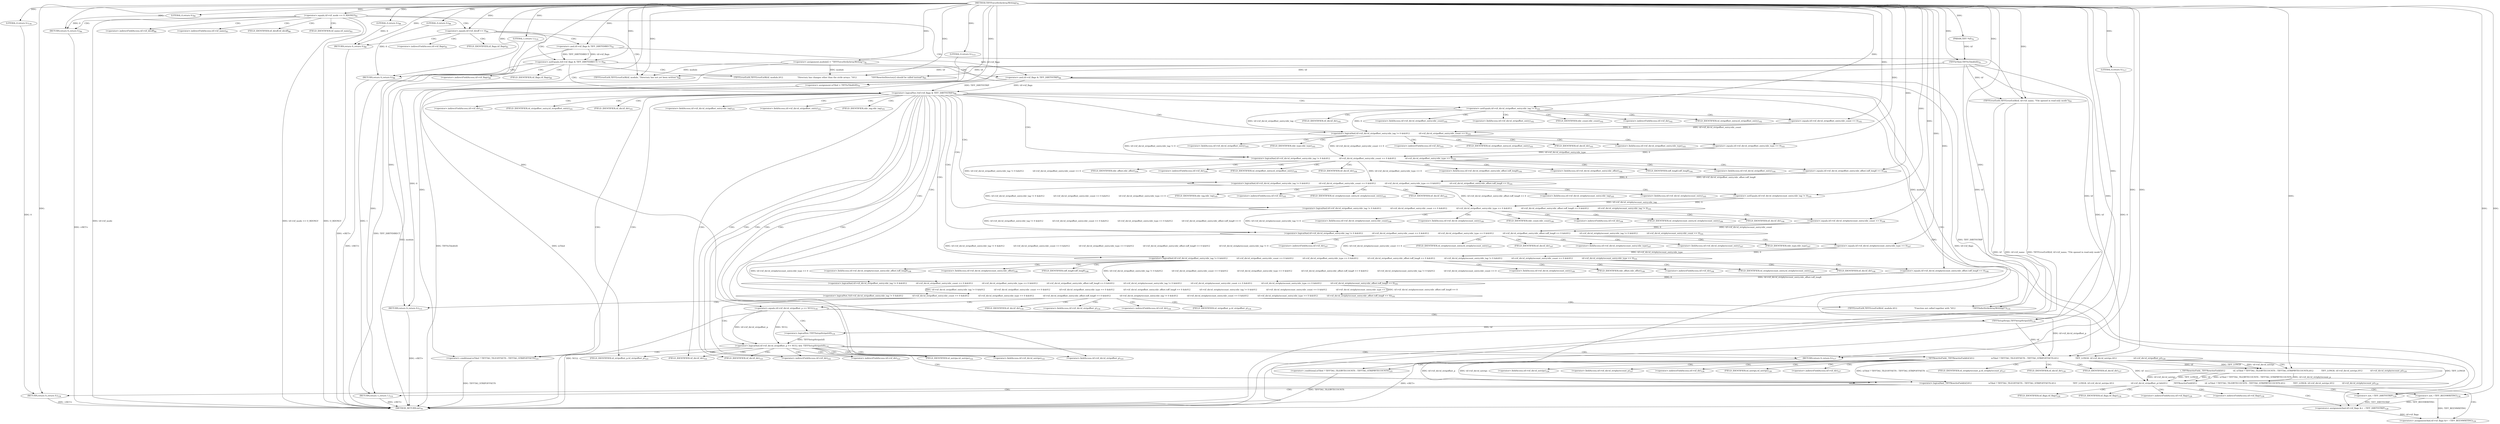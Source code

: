digraph "TIFFForceStrileArrayWriting" {  
"5950" [label = <(METHOD,TIFFForceStrileArrayWriting)<SUB>76</SUB>> ]
"6173" [label = <(METHOD_RETURN,int)<SUB>76</SUB>> ]
"5951" [label = <(PARAM,TIFF *tif)<SUB>76</SUB>> ]
"5954" [label = <(&lt;operator&gt;.assignment,module[] = &quot;TIFFForceStrileArrayWriting&quot;)<SUB>78</SUB>> ]
"5958" [label = <(&lt;operator&gt;.assignment,isTiled = TIFFIsTiled(tif))<SUB>79</SUB>> ]
"6171" [label = <(RETURN,return 0;,return 0;)<SUB>134</SUB>> ]
"5963" [label = <(&lt;operator&gt;.equals,tif-&gt;tif_mode == O_RDONLY)<SUB>81</SUB>> ]
"5978" [label = <(&lt;operator&gt;.equals,tif-&gt;tif_diroff == 0)<SUB>86</SUB>> ]
"5991" [label = <(&lt;operator&gt;.notEquals,(tif-&gt;tif_flags &amp; TIFF_DIRTYDIRECT) != 0)<SUB>91</SUB>> ]
"6006" [label = <(&lt;operator&gt;.logicalNot,!(tif-&gt;tif_flags &amp; TIFF_DIRTYSTRIP))<SUB>99</SUB>> ]
"6121" [label = <(&lt;operator&gt;.logicalAnd,_TIFFRewriteField(tif,\012                          isTiled ? TIFFTAG_TILEOFFSETS : TIFFTAG_STRIPOFFSETS,\012                          TIFF_LONG8, tif-&gt;tif_dir.td_nstrips,\012                          tif-&gt;tif_dir.td_stripoffset_p) &amp;&amp;\012        _TIFFRewriteField(\012            tif, isTiled ? TIFFTAG_TILEBYTECOUNTS : TIFFTAG_STRIPBYTECOUNTS,\012            TIFF_LONG8, tif-&gt;tif_dir.td_nstrips,\012            tif-&gt;tif_dir.td_stripbytecount_p))<SUB>120</SUB>> ]
"6172" [label = <(LITERAL,0,return 0;)<SUB>134</SUB>> ]
"5960" [label = <(TIFFIsTiled,TIFFIsTiled(tif))<SUB>79</SUB>> ]
"5969" [label = <(TIFFErrorExtR,TIFFErrorExtR(tif, tif-&gt;tif_name, &quot;File opened in read-only mode&quot;))<SUB>83</SUB>> ]
"5975" [label = <(RETURN,return 0;,return 0;)<SUB>84</SUB>> ]
"5984" [label = <(TIFFErrorExtR,TIFFErrorExtR(tif, module, &quot;Directory has not yet been written&quot;))<SUB>88</SUB>> ]
"5988" [label = <(RETURN,return 0;,return 0;)<SUB>89</SUB>> ]
"5999" [label = <(TIFFErrorExtR,TIFFErrorExtR(tif, module,\012                      &quot;Directory has changes other than the strile arrays. &quot;\012                      &quot;TIFFRewriteDirectory() should be called instead&quot;))<SUB>93</SUB>> ]
"6003" [label = <(RETURN,return 0;,return 0;)<SUB>96</SUB>> ]
"6157" [label = <(&lt;operators&gt;.assignmentAnd,tif-&gt;tif_flags &amp;= ~TIFF_DIRTYSTRIP)<SUB>129</SUB>> ]
"6163" [label = <(&lt;operators&gt;.assignmentAnd,tif-&gt;tif_flags &amp;= ~TIFF_BEENWRITING)<SUB>130</SUB>> ]
"6169" [label = <(RETURN,return 1;,return 1;)<SUB>131</SUB>> ]
"5976" [label = <(LITERAL,0,return 0;)<SUB>84</SUB>> ]
"5989" [label = <(LITERAL,0,return 0;)<SUB>89</SUB>> ]
"5992" [label = <(&lt;operator&gt;.and,tif-&gt;tif_flags &amp; TIFF_DIRTYDIRECT)<SUB>91</SUB>> ]
"6004" [label = <(LITERAL,0,return 0;)<SUB>96</SUB>> ]
"6007" [label = <(&lt;operator&gt;.and,tif-&gt;tif_flags &amp; TIFF_DIRTYSTRIP)<SUB>99</SUB>> ]
"6014" [label = <(&lt;operator&gt;.logicalNot,!(tif-&gt;tif_dir.td_stripoffset_entry.tdir_tag != 0 &amp;&amp;\012              tif-&gt;tif_dir.td_stripoffset_entry.tdir_count == 0 &amp;&amp;\012              tif-&gt;tif_dir.td_stripoffset_entry.tdir_type == 0 &amp;&amp;\012              tif-&gt;tif_dir.td_stripoffset_entry.tdir_offset.toff_long8 == 0 &amp;&amp;\012              tif-&gt;tif_dir.td_stripbytecount_entry.tdir_tag != 0 &amp;&amp;\012              tif-&gt;tif_dir.td_stripbytecount_entry.tdir_count == 0 &amp;&amp;\012              tif-&gt;tif_dir.td_stripbytecount_entry.tdir_type == 0 &amp;&amp;\012              tif-&gt;tif_dir.td_stripbytecount_entry.tdir_offset.toff_long8 == 0))<SUB>101</SUB>> ]
"6106" [label = <(&lt;operator&gt;.logicalAnd,tif-&gt;tif_dir.td_stripoffset_p == NULL &amp;&amp; !TIFFSetupStrips(tif))<SUB>116</SUB>> ]
"6122" [label = <(_TIFFRewriteField,_TIFFRewriteField(tif,\012                          isTiled ? TIFFTAG_TILEOFFSETS : TIFFTAG_STRIPOFFSETS,\012                          TIFF_LONG8, tif-&gt;tif_dir.td_nstrips,\012                          tif-&gt;tif_dir.td_stripoffset_p))<SUB>120</SUB>> ]
"6139" [label = <(_TIFFRewriteField,_TIFFRewriteField(\012            tif, isTiled ? TIFFTAG_TILEBYTECOUNTS : TIFFTAG_STRIPBYTECOUNTS,\012            TIFF_LONG8, tif-&gt;tif_dir.td_nstrips,\012            tif-&gt;tif_dir.td_stripbytecount_p))<SUB>124</SUB>> ]
"6170" [label = <(LITERAL,1,return 1;)<SUB>131</SUB>> ]
"6099" [label = <(TIFFErrorExtR,TIFFErrorExtR(tif, module,\012                          &quot;Function not called together with &quot;\012                          &quot;TIFFDeferStrileArrayWriting()&quot;))<SUB>110</SUB>> ]
"6103" [label = <(RETURN,return 0;,return 0;)<SUB>113</SUB>> ]
"6118" [label = <(RETURN,return 0;,return 0;)<SUB>117</SUB>> ]
"6124" [label = <(&lt;operator&gt;.conditional,isTiled ? TIFFTAG_TILEOFFSETS : TIFFTAG_STRIPOFFSETS)<SUB>121</SUB>> ]
"6141" [label = <(&lt;operator&gt;.conditional,isTiled ? TIFFTAG_TILEBYTECOUNTS : TIFFTAG_STRIPBYTECOUNTS)<SUB>125</SUB>> ]
"6161" [label = <(&lt;operator&gt;.not,~TIFF_DIRTYSTRIP)<SUB>129</SUB>> ]
"6167" [label = <(&lt;operator&gt;.not,~TIFF_BEENWRITING)<SUB>130</SUB>> ]
"6015" [label = <(&lt;operator&gt;.logicalAnd,tif-&gt;tif_dir.td_stripoffset_entry.tdir_tag != 0 &amp;&amp;\012              tif-&gt;tif_dir.td_stripoffset_entry.tdir_count == 0 &amp;&amp;\012              tif-&gt;tif_dir.td_stripoffset_entry.tdir_type == 0 &amp;&amp;\012              tif-&gt;tif_dir.td_stripoffset_entry.tdir_offset.toff_long8 == 0 &amp;&amp;\012              tif-&gt;tif_dir.td_stripbytecount_entry.tdir_tag != 0 &amp;&amp;\012              tif-&gt;tif_dir.td_stripbytecount_entry.tdir_count == 0 &amp;&amp;\012              tif-&gt;tif_dir.td_stripbytecount_entry.tdir_type == 0 &amp;&amp;\012              tif-&gt;tif_dir.td_stripbytecount_entry.tdir_offset.toff_long8 == 0)<SUB>101</SUB>> ]
"6104" [label = <(LITERAL,0,return 0;)<SUB>113</SUB>> ]
"6107" [label = <(&lt;operator&gt;.equals,tif-&gt;tif_dir.td_stripoffset_p == NULL)<SUB>116</SUB>> ]
"6114" [label = <(&lt;operator&gt;.logicalNot,!TIFFSetupStrips(tif))<SUB>116</SUB>> ]
"6119" [label = <(LITERAL,0,return 0;)<SUB>117</SUB>> ]
"6016" [label = <(&lt;operator&gt;.logicalAnd,tif-&gt;tif_dir.td_stripoffset_entry.tdir_tag != 0 &amp;&amp;\012              tif-&gt;tif_dir.td_stripoffset_entry.tdir_count == 0 &amp;&amp;\012              tif-&gt;tif_dir.td_stripoffset_entry.tdir_type == 0 &amp;&amp;\012              tif-&gt;tif_dir.td_stripoffset_entry.tdir_offset.toff_long8 == 0 &amp;&amp;\012              tif-&gt;tif_dir.td_stripbytecount_entry.tdir_tag != 0 &amp;&amp;\012              tif-&gt;tif_dir.td_stripbytecount_entry.tdir_count == 0 &amp;&amp;\012              tif-&gt;tif_dir.td_stripbytecount_entry.tdir_type == 0)<SUB>101</SUB>> ]
"6087" [label = <(&lt;operator&gt;.equals,tif-&gt;tif_dir.td_stripbytecount_entry.tdir_offset.toff_long8 == 0)<SUB>108</SUB>> ]
"6115" [label = <(TIFFSetupStrips,TIFFSetupStrips(tif))<SUB>116</SUB>> ]
"6017" [label = <(&lt;operator&gt;.logicalAnd,tif-&gt;tif_dir.td_stripoffset_entry.tdir_tag != 0 &amp;&amp;\012              tif-&gt;tif_dir.td_stripoffset_entry.tdir_count == 0 &amp;&amp;\012              tif-&gt;tif_dir.td_stripoffset_entry.tdir_type == 0 &amp;&amp;\012              tif-&gt;tif_dir.td_stripoffset_entry.tdir_offset.toff_long8 == 0 &amp;&amp;\012              tif-&gt;tif_dir.td_stripbytecount_entry.tdir_tag != 0 &amp;&amp;\012              tif-&gt;tif_dir.td_stripbytecount_entry.tdir_count == 0)<SUB>101</SUB>> ]
"6078" [label = <(&lt;operator&gt;.equals,tif-&gt;tif_dir.td_stripbytecount_entry.tdir_type == 0)<SUB>107</SUB>> ]
"6018" [label = <(&lt;operator&gt;.logicalAnd,tif-&gt;tif_dir.td_stripoffset_entry.tdir_tag != 0 &amp;&amp;\012              tif-&gt;tif_dir.td_stripoffset_entry.tdir_count == 0 &amp;&amp;\012              tif-&gt;tif_dir.td_stripoffset_entry.tdir_type == 0 &amp;&amp;\012              tif-&gt;tif_dir.td_stripoffset_entry.tdir_offset.toff_long8 == 0 &amp;&amp;\012              tif-&gt;tif_dir.td_stripbytecount_entry.tdir_tag != 0)<SUB>101</SUB>> ]
"6069" [label = <(&lt;operator&gt;.equals,tif-&gt;tif_dir.td_stripbytecount_entry.tdir_count == 0)<SUB>106</SUB>> ]
"6019" [label = <(&lt;operator&gt;.logicalAnd,tif-&gt;tif_dir.td_stripoffset_entry.tdir_tag != 0 &amp;&amp;\012              tif-&gt;tif_dir.td_stripoffset_entry.tdir_count == 0 &amp;&amp;\012              tif-&gt;tif_dir.td_stripoffset_entry.tdir_type == 0 &amp;&amp;\012              tif-&gt;tif_dir.td_stripoffset_entry.tdir_offset.toff_long8 == 0)<SUB>101</SUB>> ]
"6060" [label = <(&lt;operator&gt;.notEquals,tif-&gt;tif_dir.td_stripbytecount_entry.tdir_tag != 0)<SUB>105</SUB>> ]
"6020" [label = <(&lt;operator&gt;.logicalAnd,tif-&gt;tif_dir.td_stripoffset_entry.tdir_tag != 0 &amp;&amp;\012              tif-&gt;tif_dir.td_stripoffset_entry.tdir_count == 0 &amp;&amp;\012              tif-&gt;tif_dir.td_stripoffset_entry.tdir_type == 0)<SUB>101</SUB>> ]
"6049" [label = <(&lt;operator&gt;.equals,tif-&gt;tif_dir.td_stripoffset_entry.tdir_offset.toff_long8 == 0)<SUB>104</SUB>> ]
"6021" [label = <(&lt;operator&gt;.logicalAnd,tif-&gt;tif_dir.td_stripoffset_entry.tdir_tag != 0 &amp;&amp;\012              tif-&gt;tif_dir.td_stripoffset_entry.tdir_count == 0)<SUB>101</SUB>> ]
"6040" [label = <(&lt;operator&gt;.equals,tif-&gt;tif_dir.td_stripoffset_entry.tdir_type == 0)<SUB>103</SUB>> ]
"6022" [label = <(&lt;operator&gt;.notEquals,tif-&gt;tif_dir.td_stripoffset_entry.tdir_tag != 0)<SUB>101</SUB>> ]
"6031" [label = <(&lt;operator&gt;.equals,tif-&gt;tif_dir.td_stripoffset_entry.tdir_count == 0)<SUB>102</SUB>> ]
"5979" [label = <(&lt;operator&gt;.indirectFieldAccess,tif-&gt;tif_diroff)<SUB>86</SUB>> ]
"5971" [label = <(&lt;operator&gt;.indirectFieldAccess,tif-&gt;tif_name)<SUB>83</SUB>> ]
"5981" [label = <(FIELD_IDENTIFIER,tif_diroff,tif_diroff)<SUB>86</SUB>> ]
"5993" [label = <(&lt;operator&gt;.indirectFieldAccess,tif-&gt;tif_flags)<SUB>91</SUB>> ]
"6008" [label = <(&lt;operator&gt;.indirectFieldAccess,tif-&gt;tif_flags)<SUB>99</SUB>> ]
"6129" [label = <(&lt;operator&gt;.fieldAccess,tif-&gt;tif_dir.td_nstrips)<SUB>122</SUB>> ]
"6134" [label = <(&lt;operator&gt;.fieldAccess,tif-&gt;tif_dir.td_stripoffset_p)<SUB>123</SUB>> ]
"6146" [label = <(&lt;operator&gt;.fieldAccess,tif-&gt;tif_dir.td_nstrips)<SUB>126</SUB>> ]
"6151" [label = <(&lt;operator&gt;.fieldAccess,tif-&gt;tif_dir.td_stripbytecount_p)<SUB>127</SUB>> ]
"6158" [label = <(&lt;operator&gt;.indirectFieldAccess,tif-&gt;tif_flags)<SUB>129</SUB>> ]
"6164" [label = <(&lt;operator&gt;.indirectFieldAccess,tif-&gt;tif_flags)<SUB>130</SUB>> ]
"5973" [label = <(FIELD_IDENTIFIER,tif_name,tif_name)<SUB>83</SUB>> ]
"5995" [label = <(FIELD_IDENTIFIER,tif_flags,tif_flags)<SUB>91</SUB>> ]
"6010" [label = <(FIELD_IDENTIFIER,tif_flags,tif_flags)<SUB>99</SUB>> ]
"6130" [label = <(&lt;operator&gt;.indirectFieldAccess,tif-&gt;tif_dir)<SUB>122</SUB>> ]
"6133" [label = <(FIELD_IDENTIFIER,td_nstrips,td_nstrips)<SUB>122</SUB>> ]
"6135" [label = <(&lt;operator&gt;.indirectFieldAccess,tif-&gt;tif_dir)<SUB>123</SUB>> ]
"6138" [label = <(FIELD_IDENTIFIER,td_stripoffset_p,td_stripoffset_p)<SUB>123</SUB>> ]
"6147" [label = <(&lt;operator&gt;.indirectFieldAccess,tif-&gt;tif_dir)<SUB>126</SUB>> ]
"6150" [label = <(FIELD_IDENTIFIER,td_nstrips,td_nstrips)<SUB>126</SUB>> ]
"6152" [label = <(&lt;operator&gt;.indirectFieldAccess,tif-&gt;tif_dir)<SUB>127</SUB>> ]
"6155" [label = <(FIELD_IDENTIFIER,td_stripbytecount_p,td_stripbytecount_p)<SUB>127</SUB>> ]
"6160" [label = <(FIELD_IDENTIFIER,tif_flags,tif_flags)<SUB>129</SUB>> ]
"6166" [label = <(FIELD_IDENTIFIER,tif_flags,tif_flags)<SUB>130</SUB>> ]
"6108" [label = <(&lt;operator&gt;.fieldAccess,tif-&gt;tif_dir.td_stripoffset_p)<SUB>116</SUB>> ]
"6132" [label = <(FIELD_IDENTIFIER,tif_dir,tif_dir)<SUB>122</SUB>> ]
"6137" [label = <(FIELD_IDENTIFIER,tif_dir,tif_dir)<SUB>123</SUB>> ]
"6149" [label = <(FIELD_IDENTIFIER,tif_dir,tif_dir)<SUB>126</SUB>> ]
"6154" [label = <(FIELD_IDENTIFIER,tif_dir,tif_dir)<SUB>127</SUB>> ]
"6088" [label = <(&lt;operator&gt;.fieldAccess,tif-&gt;tif_dir.td_stripbytecount_entry.tdir_offset.toff_long8)<SUB>108</SUB>> ]
"6109" [label = <(&lt;operator&gt;.indirectFieldAccess,tif-&gt;tif_dir)<SUB>116</SUB>> ]
"6112" [label = <(FIELD_IDENTIFIER,td_stripoffset_p,td_stripoffset_p)<SUB>116</SUB>> ]
"6079" [label = <(&lt;operator&gt;.fieldAccess,tif-&gt;tif_dir.td_stripbytecount_entry.tdir_type)<SUB>107</SUB>> ]
"6089" [label = <(&lt;operator&gt;.fieldAccess,tif-&gt;tif_dir.td_stripbytecount_entry.tdir_offset)<SUB>108</SUB>> ]
"6096" [label = <(FIELD_IDENTIFIER,toff_long8,toff_long8)<SUB>108</SUB>> ]
"6111" [label = <(FIELD_IDENTIFIER,tif_dir,tif_dir)<SUB>116</SUB>> ]
"6070" [label = <(&lt;operator&gt;.fieldAccess,tif-&gt;tif_dir.td_stripbytecount_entry.tdir_count)<SUB>106</SUB>> ]
"6080" [label = <(&lt;operator&gt;.fieldAccess,tif-&gt;tif_dir.td_stripbytecount_entry)<SUB>107</SUB>> ]
"6085" [label = <(FIELD_IDENTIFIER,tdir_type,tdir_type)<SUB>107</SUB>> ]
"6090" [label = <(&lt;operator&gt;.fieldAccess,tif-&gt;tif_dir.td_stripbytecount_entry)<SUB>108</SUB>> ]
"6095" [label = <(FIELD_IDENTIFIER,tdir_offset,tdir_offset)<SUB>108</SUB>> ]
"6061" [label = <(&lt;operator&gt;.fieldAccess,tif-&gt;tif_dir.td_stripbytecount_entry.tdir_tag)<SUB>105</SUB>> ]
"6071" [label = <(&lt;operator&gt;.fieldAccess,tif-&gt;tif_dir.td_stripbytecount_entry)<SUB>106</SUB>> ]
"6076" [label = <(FIELD_IDENTIFIER,tdir_count,tdir_count)<SUB>106</SUB>> ]
"6081" [label = <(&lt;operator&gt;.indirectFieldAccess,tif-&gt;tif_dir)<SUB>107</SUB>> ]
"6084" [label = <(FIELD_IDENTIFIER,td_stripbytecount_entry,td_stripbytecount_entry)<SUB>107</SUB>> ]
"6091" [label = <(&lt;operator&gt;.indirectFieldAccess,tif-&gt;tif_dir)<SUB>108</SUB>> ]
"6094" [label = <(FIELD_IDENTIFIER,td_stripbytecount_entry,td_stripbytecount_entry)<SUB>108</SUB>> ]
"6050" [label = <(&lt;operator&gt;.fieldAccess,tif-&gt;tif_dir.td_stripoffset_entry.tdir_offset.toff_long8)<SUB>104</SUB>> ]
"6062" [label = <(&lt;operator&gt;.fieldAccess,tif-&gt;tif_dir.td_stripbytecount_entry)<SUB>105</SUB>> ]
"6067" [label = <(FIELD_IDENTIFIER,tdir_tag,tdir_tag)<SUB>105</SUB>> ]
"6072" [label = <(&lt;operator&gt;.indirectFieldAccess,tif-&gt;tif_dir)<SUB>106</SUB>> ]
"6075" [label = <(FIELD_IDENTIFIER,td_stripbytecount_entry,td_stripbytecount_entry)<SUB>106</SUB>> ]
"6083" [label = <(FIELD_IDENTIFIER,tif_dir,tif_dir)<SUB>107</SUB>> ]
"6093" [label = <(FIELD_IDENTIFIER,tif_dir,tif_dir)<SUB>108</SUB>> ]
"6041" [label = <(&lt;operator&gt;.fieldAccess,tif-&gt;tif_dir.td_stripoffset_entry.tdir_type)<SUB>103</SUB>> ]
"6051" [label = <(&lt;operator&gt;.fieldAccess,tif-&gt;tif_dir.td_stripoffset_entry.tdir_offset)<SUB>104</SUB>> ]
"6058" [label = <(FIELD_IDENTIFIER,toff_long8,toff_long8)<SUB>104</SUB>> ]
"6063" [label = <(&lt;operator&gt;.indirectFieldAccess,tif-&gt;tif_dir)<SUB>105</SUB>> ]
"6066" [label = <(FIELD_IDENTIFIER,td_stripbytecount_entry,td_stripbytecount_entry)<SUB>105</SUB>> ]
"6074" [label = <(FIELD_IDENTIFIER,tif_dir,tif_dir)<SUB>106</SUB>> ]
"6023" [label = <(&lt;operator&gt;.fieldAccess,tif-&gt;tif_dir.td_stripoffset_entry.tdir_tag)<SUB>101</SUB>> ]
"6032" [label = <(&lt;operator&gt;.fieldAccess,tif-&gt;tif_dir.td_stripoffset_entry.tdir_count)<SUB>102</SUB>> ]
"6042" [label = <(&lt;operator&gt;.fieldAccess,tif-&gt;tif_dir.td_stripoffset_entry)<SUB>103</SUB>> ]
"6047" [label = <(FIELD_IDENTIFIER,tdir_type,tdir_type)<SUB>103</SUB>> ]
"6052" [label = <(&lt;operator&gt;.fieldAccess,tif-&gt;tif_dir.td_stripoffset_entry)<SUB>104</SUB>> ]
"6057" [label = <(FIELD_IDENTIFIER,tdir_offset,tdir_offset)<SUB>104</SUB>> ]
"6065" [label = <(FIELD_IDENTIFIER,tif_dir,tif_dir)<SUB>105</SUB>> ]
"6024" [label = <(&lt;operator&gt;.fieldAccess,tif-&gt;tif_dir.td_stripoffset_entry)<SUB>101</SUB>> ]
"6029" [label = <(FIELD_IDENTIFIER,tdir_tag,tdir_tag)<SUB>101</SUB>> ]
"6033" [label = <(&lt;operator&gt;.fieldAccess,tif-&gt;tif_dir.td_stripoffset_entry)<SUB>102</SUB>> ]
"6038" [label = <(FIELD_IDENTIFIER,tdir_count,tdir_count)<SUB>102</SUB>> ]
"6043" [label = <(&lt;operator&gt;.indirectFieldAccess,tif-&gt;tif_dir)<SUB>103</SUB>> ]
"6046" [label = <(FIELD_IDENTIFIER,td_stripoffset_entry,td_stripoffset_entry)<SUB>103</SUB>> ]
"6053" [label = <(&lt;operator&gt;.indirectFieldAccess,tif-&gt;tif_dir)<SUB>104</SUB>> ]
"6056" [label = <(FIELD_IDENTIFIER,td_stripoffset_entry,td_stripoffset_entry)<SUB>104</SUB>> ]
"6025" [label = <(&lt;operator&gt;.indirectFieldAccess,tif-&gt;tif_dir)<SUB>101</SUB>> ]
"6028" [label = <(FIELD_IDENTIFIER,td_stripoffset_entry,td_stripoffset_entry)<SUB>101</SUB>> ]
"6034" [label = <(&lt;operator&gt;.indirectFieldAccess,tif-&gt;tif_dir)<SUB>102</SUB>> ]
"6037" [label = <(FIELD_IDENTIFIER,td_stripoffset_entry,td_stripoffset_entry)<SUB>102</SUB>> ]
"6045" [label = <(FIELD_IDENTIFIER,tif_dir,tif_dir)<SUB>103</SUB>> ]
"6055" [label = <(FIELD_IDENTIFIER,tif_dir,tif_dir)<SUB>104</SUB>> ]
"6027" [label = <(FIELD_IDENTIFIER,tif_dir,tif_dir)<SUB>101</SUB>> ]
"6036" [label = <(FIELD_IDENTIFIER,tif_dir,tif_dir)<SUB>102</SUB>> ]
  "5988" -> "6173"  [ label = "DDG: &lt;RET&gt;"] 
  "6171" -> "6173"  [ label = "DDG: &lt;RET&gt;"] 
  "6118" -> "6173"  [ label = "DDG: &lt;RET&gt;"] 
  "5975" -> "6173"  [ label = "DDG: &lt;RET&gt;"] 
  "6169" -> "6173"  [ label = "DDG: &lt;RET&gt;"] 
  "6103" -> "6173"  [ label = "DDG: &lt;RET&gt;"] 
  "6003" -> "6173"  [ label = "DDG: &lt;RET&gt;"] 
  "5954" -> "6173"  [ label = "DDG: module"] 
  "5958" -> "6173"  [ label = "DDG: isTiled"] 
  "5958" -> "6173"  [ label = "DDG: TIFFIsTiled(tif)"] 
  "5963" -> "6173"  [ label = "DDG: tif-&gt;tif_mode"] 
  "5963" -> "6173"  [ label = "DDG: tif-&gt;tif_mode == O_RDONLY"] 
  "5969" -> "6173"  [ label = "DDG: tif"] 
  "5969" -> "6173"  [ label = "DDG: tif-&gt;tif_name"] 
  "5969" -> "6173"  [ label = "DDG: TIFFErrorExtR(tif, tif-&gt;tif_name, &quot;File opened in read-only mode&quot;)"] 
  "6141" -> "6173"  [ label = "DDG: TIFFTAG_TILEBYTECOUNTS"] 
  "6124" -> "6173"  [ label = "DDG: TIFFTAG_STRIPOFFSETS"] 
  "6107" -> "6173"  [ label = "DDG: NULL"] 
  "5992" -> "6173"  [ label = "DDG: TIFF_DIRTYDIRECT"] 
  "5963" -> "6173"  [ label = "DDG: O_RDONLY"] 
  "6167" -> "6173"  [ label = "DDG: TIFF_BEENWRITING"] 
  "5950" -> "5951"  [ label = "DDG: "] 
  "5950" -> "5954"  [ label = "DDG: "] 
  "5960" -> "5958"  [ label = "DDG: tif"] 
  "6172" -> "6171"  [ label = "DDG: 0"] 
  "5950" -> "6171"  [ label = "DDG: "] 
  "5950" -> "5958"  [ label = "DDG: "] 
  "5950" -> "6172"  [ label = "DDG: "] 
  "5951" -> "5960"  [ label = "DDG: tif"] 
  "5950" -> "5960"  [ label = "DDG: "] 
  "5950" -> "5963"  [ label = "DDG: "] 
  "5976" -> "5975"  [ label = "DDG: 0"] 
  "5950" -> "5975"  [ label = "DDG: "] 
  "5950" -> "5978"  [ label = "DDG: "] 
  "5989" -> "5988"  [ label = "DDG: 0"] 
  "5950" -> "5988"  [ label = "DDG: "] 
  "5992" -> "5991"  [ label = "DDG: tif-&gt;tif_flags"] 
  "5992" -> "5991"  [ label = "DDG: TIFF_DIRTYDIRECT"] 
  "5950" -> "5991"  [ label = "DDG: "] 
  "6004" -> "6003"  [ label = "DDG: 0"] 
  "5950" -> "6003"  [ label = "DDG: "] 
  "6007" -> "6006"  [ label = "DDG: tif-&gt;tif_flags"] 
  "6007" -> "6006"  [ label = "DDG: TIFF_DIRTYSTRIP"] 
  "6122" -> "6121"  [ label = "DDG: TIFF_LONG8"] 
  "6122" -> "6121"  [ label = "DDG: tif-&gt;tif_dir.td_stripoffset_p"] 
  "6122" -> "6121"  [ label = "DDG: tif-&gt;tif_dir.td_nstrips"] 
  "6122" -> "6121"  [ label = "DDG: isTiled ? TIFFTAG_TILEOFFSETS : TIFFTAG_STRIPOFFSETS"] 
  "6122" -> "6121"  [ label = "DDG: tif"] 
  "6139" -> "6121"  [ label = "DDG: tif"] 
  "6139" -> "6121"  [ label = "DDG: isTiled ? TIFFTAG_TILEBYTECOUNTS : TIFFTAG_STRIPBYTECOUNTS"] 
  "6139" -> "6121"  [ label = "DDG: tif-&gt;tif_dir.td_stripbytecount_p"] 
  "6139" -> "6121"  [ label = "DDG: tif-&gt;tif_dir.td_nstrips"] 
  "6139" -> "6121"  [ label = "DDG: TIFF_LONG8"] 
  "6161" -> "6157"  [ label = "DDG: TIFF_DIRTYSTRIP"] 
  "6167" -> "6163"  [ label = "DDG: TIFF_BEENWRITING"] 
  "6170" -> "6169"  [ label = "DDG: 1"] 
  "5950" -> "6169"  [ label = "DDG: "] 
  "5960" -> "5969"  [ label = "DDG: tif"] 
  "5950" -> "5969"  [ label = "DDG: "] 
  "5950" -> "5976"  [ label = "DDG: "] 
  "5960" -> "5984"  [ label = "DDG: tif"] 
  "5950" -> "5984"  [ label = "DDG: "] 
  "5954" -> "5984"  [ label = "DDG: module"] 
  "5950" -> "5989"  [ label = "DDG: "] 
  "5950" -> "5992"  [ label = "DDG: "] 
  "5960" -> "5999"  [ label = "DDG: tif"] 
  "5950" -> "5999"  [ label = "DDG: "] 
  "5954" -> "5999"  [ label = "DDG: module"] 
  "5950" -> "6004"  [ label = "DDG: "] 
  "5992" -> "6007"  [ label = "DDG: tif-&gt;tif_flags"] 
  "5950" -> "6007"  [ label = "DDG: "] 
  "5960" -> "6122"  [ label = "DDG: tif"] 
  "6115" -> "6122"  [ label = "DDG: tif"] 
  "5950" -> "6122"  [ label = "DDG: "] 
  "6107" -> "6122"  [ label = "DDG: tif-&gt;tif_dir.td_stripoffset_p"] 
  "6122" -> "6139"  [ label = "DDG: tif"] 
  "5950" -> "6139"  [ label = "DDG: "] 
  "6122" -> "6139"  [ label = "DDG: TIFF_LONG8"] 
  "6122" -> "6139"  [ label = "DDG: tif-&gt;tif_dir.td_nstrips"] 
  "6007" -> "6157"  [ label = "DDG: tif-&gt;tif_flags"] 
  "6157" -> "6163"  [ label = "DDG: tif-&gt;tif_flags"] 
  "5950" -> "6170"  [ label = "DDG: "] 
  "6015" -> "6014"  [ label = "DDG: tif-&gt;tif_dir.td_stripoffset_entry.tdir_tag != 0 &amp;&amp;\012              tif-&gt;tif_dir.td_stripoffset_entry.tdir_count == 0 &amp;&amp;\012              tif-&gt;tif_dir.td_stripoffset_entry.tdir_type == 0 &amp;&amp;\012              tif-&gt;tif_dir.td_stripoffset_entry.tdir_offset.toff_long8 == 0 &amp;&amp;\012              tif-&gt;tif_dir.td_stripbytecount_entry.tdir_tag != 0 &amp;&amp;\012              tif-&gt;tif_dir.td_stripbytecount_entry.tdir_count == 0 &amp;&amp;\012              tif-&gt;tif_dir.td_stripbytecount_entry.tdir_type == 0"] 
  "6015" -> "6014"  [ label = "DDG: tif-&gt;tif_dir.td_stripbytecount_entry.tdir_offset.toff_long8 == 0"] 
  "6104" -> "6103"  [ label = "DDG: 0"] 
  "5950" -> "6103"  [ label = "DDG: "] 
  "6107" -> "6106"  [ label = "DDG: tif-&gt;tif_dir.td_stripoffset_p"] 
  "6107" -> "6106"  [ label = "DDG: NULL"] 
  "6114" -> "6106"  [ label = "DDG: TIFFSetupStrips(tif)"] 
  "6119" -> "6118"  [ label = "DDG: 0"] 
  "5950" -> "6118"  [ label = "DDG: "] 
  "5950" -> "6124"  [ label = "DDG: "] 
  "5950" -> "6141"  [ label = "DDG: "] 
  "6007" -> "6161"  [ label = "DDG: TIFF_DIRTYSTRIP"] 
  "5950" -> "6161"  [ label = "DDG: "] 
  "5950" -> "6167"  [ label = "DDG: "] 
  "6016" -> "6015"  [ label = "DDG: tif-&gt;tif_dir.td_stripoffset_entry.tdir_tag != 0 &amp;&amp;\012              tif-&gt;tif_dir.td_stripoffset_entry.tdir_count == 0 &amp;&amp;\012              tif-&gt;tif_dir.td_stripoffset_entry.tdir_type == 0 &amp;&amp;\012              tif-&gt;tif_dir.td_stripoffset_entry.tdir_offset.toff_long8 == 0 &amp;&amp;\012              tif-&gt;tif_dir.td_stripbytecount_entry.tdir_tag != 0 &amp;&amp;\012              tif-&gt;tif_dir.td_stripbytecount_entry.tdir_count == 0"] 
  "6016" -> "6015"  [ label = "DDG: tif-&gt;tif_dir.td_stripbytecount_entry.tdir_type == 0"] 
  "6087" -> "6015"  [ label = "DDG: tif-&gt;tif_dir.td_stripbytecount_entry.tdir_offset.toff_long8"] 
  "6087" -> "6015"  [ label = "DDG: 0"] 
  "5960" -> "6099"  [ label = "DDG: tif"] 
  "5950" -> "6099"  [ label = "DDG: "] 
  "5954" -> "6099"  [ label = "DDG: module"] 
  "5950" -> "6104"  [ label = "DDG: "] 
  "5950" -> "6107"  [ label = "DDG: "] 
  "6115" -> "6114"  [ label = "DDG: tif"] 
  "5950" -> "6119"  [ label = "DDG: "] 
  "6017" -> "6016"  [ label = "DDG: tif-&gt;tif_dir.td_stripoffset_entry.tdir_tag != 0 &amp;&amp;\012              tif-&gt;tif_dir.td_stripoffset_entry.tdir_count == 0 &amp;&amp;\012              tif-&gt;tif_dir.td_stripoffset_entry.tdir_type == 0 &amp;&amp;\012              tif-&gt;tif_dir.td_stripoffset_entry.tdir_offset.toff_long8 == 0 &amp;&amp;\012              tif-&gt;tif_dir.td_stripbytecount_entry.tdir_tag != 0"] 
  "6017" -> "6016"  [ label = "DDG: tif-&gt;tif_dir.td_stripbytecount_entry.tdir_count == 0"] 
  "6078" -> "6016"  [ label = "DDG: tif-&gt;tif_dir.td_stripbytecount_entry.tdir_type"] 
  "6078" -> "6016"  [ label = "DDG: 0"] 
  "5950" -> "6087"  [ label = "DDG: "] 
  "5960" -> "6115"  [ label = "DDG: tif"] 
  "5950" -> "6115"  [ label = "DDG: "] 
  "6018" -> "6017"  [ label = "DDG: tif-&gt;tif_dir.td_stripoffset_entry.tdir_tag != 0 &amp;&amp;\012              tif-&gt;tif_dir.td_stripoffset_entry.tdir_count == 0 &amp;&amp;\012              tif-&gt;tif_dir.td_stripoffset_entry.tdir_type == 0 &amp;&amp;\012              tif-&gt;tif_dir.td_stripoffset_entry.tdir_offset.toff_long8 == 0"] 
  "6018" -> "6017"  [ label = "DDG: tif-&gt;tif_dir.td_stripbytecount_entry.tdir_tag != 0"] 
  "6069" -> "6017"  [ label = "DDG: tif-&gt;tif_dir.td_stripbytecount_entry.tdir_count"] 
  "6069" -> "6017"  [ label = "DDG: 0"] 
  "5950" -> "6078"  [ label = "DDG: "] 
  "6019" -> "6018"  [ label = "DDG: tif-&gt;tif_dir.td_stripoffset_entry.tdir_tag != 0 &amp;&amp;\012              tif-&gt;tif_dir.td_stripoffset_entry.tdir_count == 0 &amp;&amp;\012              tif-&gt;tif_dir.td_stripoffset_entry.tdir_type == 0"] 
  "6019" -> "6018"  [ label = "DDG: tif-&gt;tif_dir.td_stripoffset_entry.tdir_offset.toff_long8 == 0"] 
  "6060" -> "6018"  [ label = "DDG: tif-&gt;tif_dir.td_stripbytecount_entry.tdir_tag"] 
  "6060" -> "6018"  [ label = "DDG: 0"] 
  "5950" -> "6069"  [ label = "DDG: "] 
  "6020" -> "6019"  [ label = "DDG: tif-&gt;tif_dir.td_stripoffset_entry.tdir_tag != 0 &amp;&amp;\012              tif-&gt;tif_dir.td_stripoffset_entry.tdir_count == 0"] 
  "6020" -> "6019"  [ label = "DDG: tif-&gt;tif_dir.td_stripoffset_entry.tdir_type == 0"] 
  "6049" -> "6019"  [ label = "DDG: tif-&gt;tif_dir.td_stripoffset_entry.tdir_offset.toff_long8"] 
  "6049" -> "6019"  [ label = "DDG: 0"] 
  "5950" -> "6060"  [ label = "DDG: "] 
  "6021" -> "6020"  [ label = "DDG: tif-&gt;tif_dir.td_stripoffset_entry.tdir_tag != 0"] 
  "6021" -> "6020"  [ label = "DDG: tif-&gt;tif_dir.td_stripoffset_entry.tdir_count == 0"] 
  "6040" -> "6020"  [ label = "DDG: tif-&gt;tif_dir.td_stripoffset_entry.tdir_type"] 
  "6040" -> "6020"  [ label = "DDG: 0"] 
  "5950" -> "6049"  [ label = "DDG: "] 
  "6022" -> "6021"  [ label = "DDG: tif-&gt;tif_dir.td_stripoffset_entry.tdir_tag"] 
  "6022" -> "6021"  [ label = "DDG: 0"] 
  "6031" -> "6021"  [ label = "DDG: tif-&gt;tif_dir.td_stripoffset_entry.tdir_count"] 
  "6031" -> "6021"  [ label = "DDG: 0"] 
  "5950" -> "6040"  [ label = "DDG: "] 
  "5950" -> "6022"  [ label = "DDG: "] 
  "5950" -> "6031"  [ label = "DDG: "] 
  "5963" -> "5978"  [ label = "CDG: "] 
  "5963" -> "5979"  [ label = "CDG: "] 
  "5963" -> "5971"  [ label = "CDG: "] 
  "5963" -> "5981"  [ label = "CDG: "] 
  "5963" -> "5975"  [ label = "CDG: "] 
  "5963" -> "5969"  [ label = "CDG: "] 
  "5963" -> "5973"  [ label = "CDG: "] 
  "5978" -> "5991"  [ label = "CDG: "] 
  "5978" -> "5988"  [ label = "CDG: "] 
  "5978" -> "5984"  [ label = "CDG: "] 
  "5978" -> "5995"  [ label = "CDG: "] 
  "5978" -> "5992"  [ label = "CDG: "] 
  "5978" -> "5993"  [ label = "CDG: "] 
  "5991" -> "5999"  [ label = "CDG: "] 
  "5991" -> "6008"  [ label = "CDG: "] 
  "5991" -> "6007"  [ label = "CDG: "] 
  "5991" -> "6006"  [ label = "CDG: "] 
  "5991" -> "6003"  [ label = "CDG: "] 
  "5991" -> "6010"  [ label = "CDG: "] 
  "6006" -> "6124"  [ label = "CDG: "] 
  "6006" -> "6018"  [ label = "CDG: "] 
  "6006" -> "6122"  [ label = "CDG: "] 
  "6006" -> "6132"  [ label = "CDG: "] 
  "6006" -> "6130"  [ label = "CDG: "] 
  "6006" -> "6134"  [ label = "CDG: "] 
  "6006" -> "6022"  [ label = "CDG: "] 
  "6006" -> "6020"  [ label = "CDG: "] 
  "6006" -> "6027"  [ label = "CDG: "] 
  "6006" -> "6121"  [ label = "CDG: "] 
  "6006" -> "6014"  [ label = "CDG: "] 
  "6006" -> "6016"  [ label = "CDG: "] 
  "6006" -> "6015"  [ label = "CDG: "] 
  "6006" -> "6017"  [ label = "CDG: "] 
  "6006" -> "6028"  [ label = "CDG: "] 
  "6006" -> "6021"  [ label = "CDG: "] 
  "6006" -> "6129"  [ label = "CDG: "] 
  "6006" -> "6019"  [ label = "CDG: "] 
  "6006" -> "6135"  [ label = "CDG: "] 
  "6006" -> "6025"  [ label = "CDG: "] 
  "6006" -> "6023"  [ label = "CDG: "] 
  "6006" -> "6138"  [ label = "CDG: "] 
  "6006" -> "6137"  [ label = "CDG: "] 
  "6006" -> "6029"  [ label = "CDG: "] 
  "6006" -> "6133"  [ label = "CDG: "] 
  "6006" -> "6024"  [ label = "CDG: "] 
  "6121" -> "6158"  [ label = "CDG: "] 
  "6121" -> "6166"  [ label = "CDG: "] 
  "6121" -> "6171"  [ label = "CDG: "] 
  "6121" -> "6157"  [ label = "CDG: "] 
  "6121" -> "6164"  [ label = "CDG: "] 
  "6121" -> "6169"  [ label = "CDG: "] 
  "6121" -> "6167"  [ label = "CDG: "] 
  "6121" -> "6163"  [ label = "CDG: "] 
  "6121" -> "6161"  [ label = "CDG: "] 
  "6121" -> "6160"  [ label = "CDG: "] 
  "6122" -> "6147"  [ label = "CDG: "] 
  "6122" -> "6151"  [ label = "CDG: "] 
  "6122" -> "6146"  [ label = "CDG: "] 
  "6122" -> "6152"  [ label = "CDG: "] 
  "6122" -> "6149"  [ label = "CDG: "] 
  "6122" -> "6139"  [ label = "CDG: "] 
  "6122" -> "6150"  [ label = "CDG: "] 
  "6122" -> "6155"  [ label = "CDG: "] 
  "6122" -> "6141"  [ label = "CDG: "] 
  "6122" -> "6154"  [ label = "CDG: "] 
  "6014" -> "6112"  [ label = "CDG: "] 
  "6014" -> "6111"  [ label = "CDG: "] 
  "6014" -> "6099"  [ label = "CDG: "] 
  "6014" -> "6106"  [ label = "CDG: "] 
  "6014" -> "6103"  [ label = "CDG: "] 
  "6014" -> "6108"  [ label = "CDG: "] 
  "6014" -> "6109"  [ label = "CDG: "] 
  "6014" -> "6107"  [ label = "CDG: "] 
  "6106" -> "6124"  [ label = "CDG: "] 
  "6106" -> "6122"  [ label = "CDG: "] 
  "6106" -> "6132"  [ label = "CDG: "] 
  "6106" -> "6130"  [ label = "CDG: "] 
  "6106" -> "6134"  [ label = "CDG: "] 
  "6106" -> "6121"  [ label = "CDG: "] 
  "6106" -> "6129"  [ label = "CDG: "] 
  "6106" -> "6135"  [ label = "CDG: "] 
  "6106" -> "6138"  [ label = "CDG: "] 
  "6106" -> "6137"  [ label = "CDG: "] 
  "6106" -> "6118"  [ label = "CDG: "] 
  "6106" -> "6133"  [ label = "CDG: "] 
  "6107" -> "6115"  [ label = "CDG: "] 
  "6107" -> "6114"  [ label = "CDG: "] 
  "6016" -> "6090"  [ label = "CDG: "] 
  "6016" -> "6088"  [ label = "CDG: "] 
  "6016" -> "6096"  [ label = "CDG: "] 
  "6016" -> "6089"  [ label = "CDG: "] 
  "6016" -> "6094"  [ label = "CDG: "] 
  "6016" -> "6091"  [ label = "CDG: "] 
  "6016" -> "6095"  [ label = "CDG: "] 
  "6016" -> "6093"  [ label = "CDG: "] 
  "6016" -> "6087"  [ label = "CDG: "] 
  "6017" -> "6079"  [ label = "CDG: "] 
  "6017" -> "6083"  [ label = "CDG: "] 
  "6017" -> "6084"  [ label = "CDG: "] 
  "6017" -> "6080"  [ label = "CDG: "] 
  "6017" -> "6081"  [ label = "CDG: "] 
  "6017" -> "6085"  [ label = "CDG: "] 
  "6017" -> "6078"  [ label = "CDG: "] 
  "6018" -> "6070"  [ label = "CDG: "] 
  "6018" -> "6074"  [ label = "CDG: "] 
  "6018" -> "6072"  [ label = "CDG: "] 
  "6018" -> "6071"  [ label = "CDG: "] 
  "6018" -> "6076"  [ label = "CDG: "] 
  "6018" -> "6075"  [ label = "CDG: "] 
  "6018" -> "6069"  [ label = "CDG: "] 
  "6019" -> "6065"  [ label = "CDG: "] 
  "6019" -> "6063"  [ label = "CDG: "] 
  "6019" -> "6067"  [ label = "CDG: "] 
  "6019" -> "6066"  [ label = "CDG: "] 
  "6019" -> "6062"  [ label = "CDG: "] 
  "6019" -> "6061"  [ label = "CDG: "] 
  "6019" -> "6060"  [ label = "CDG: "] 
  "6020" -> "6056"  [ label = "CDG: "] 
  "6020" -> "6052"  [ label = "CDG: "] 
  "6020" -> "6058"  [ label = "CDG: "] 
  "6020" -> "6053"  [ label = "CDG: "] 
  "6020" -> "6057"  [ label = "CDG: "] 
  "6020" -> "6051"  [ label = "CDG: "] 
  "6020" -> "6049"  [ label = "CDG: "] 
  "6020" -> "6050"  [ label = "CDG: "] 
  "6020" -> "6055"  [ label = "CDG: "] 
  "6021" -> "6045"  [ label = "CDG: "] 
  "6021" -> "6046"  [ label = "CDG: "] 
  "6021" -> "6043"  [ label = "CDG: "] 
  "6021" -> "6047"  [ label = "CDG: "] 
  "6021" -> "6041"  [ label = "CDG: "] 
  "6021" -> "6042"  [ label = "CDG: "] 
  "6021" -> "6040"  [ label = "CDG: "] 
  "6022" -> "6036"  [ label = "CDG: "] 
  "6022" -> "6038"  [ label = "CDG: "] 
  "6022" -> "6031"  [ label = "CDG: "] 
  "6022" -> "6033"  [ label = "CDG: "] 
  "6022" -> "6034"  [ label = "CDG: "] 
  "6022" -> "6037"  [ label = "CDG: "] 
  "6022" -> "6032"  [ label = "CDG: "] 
}

